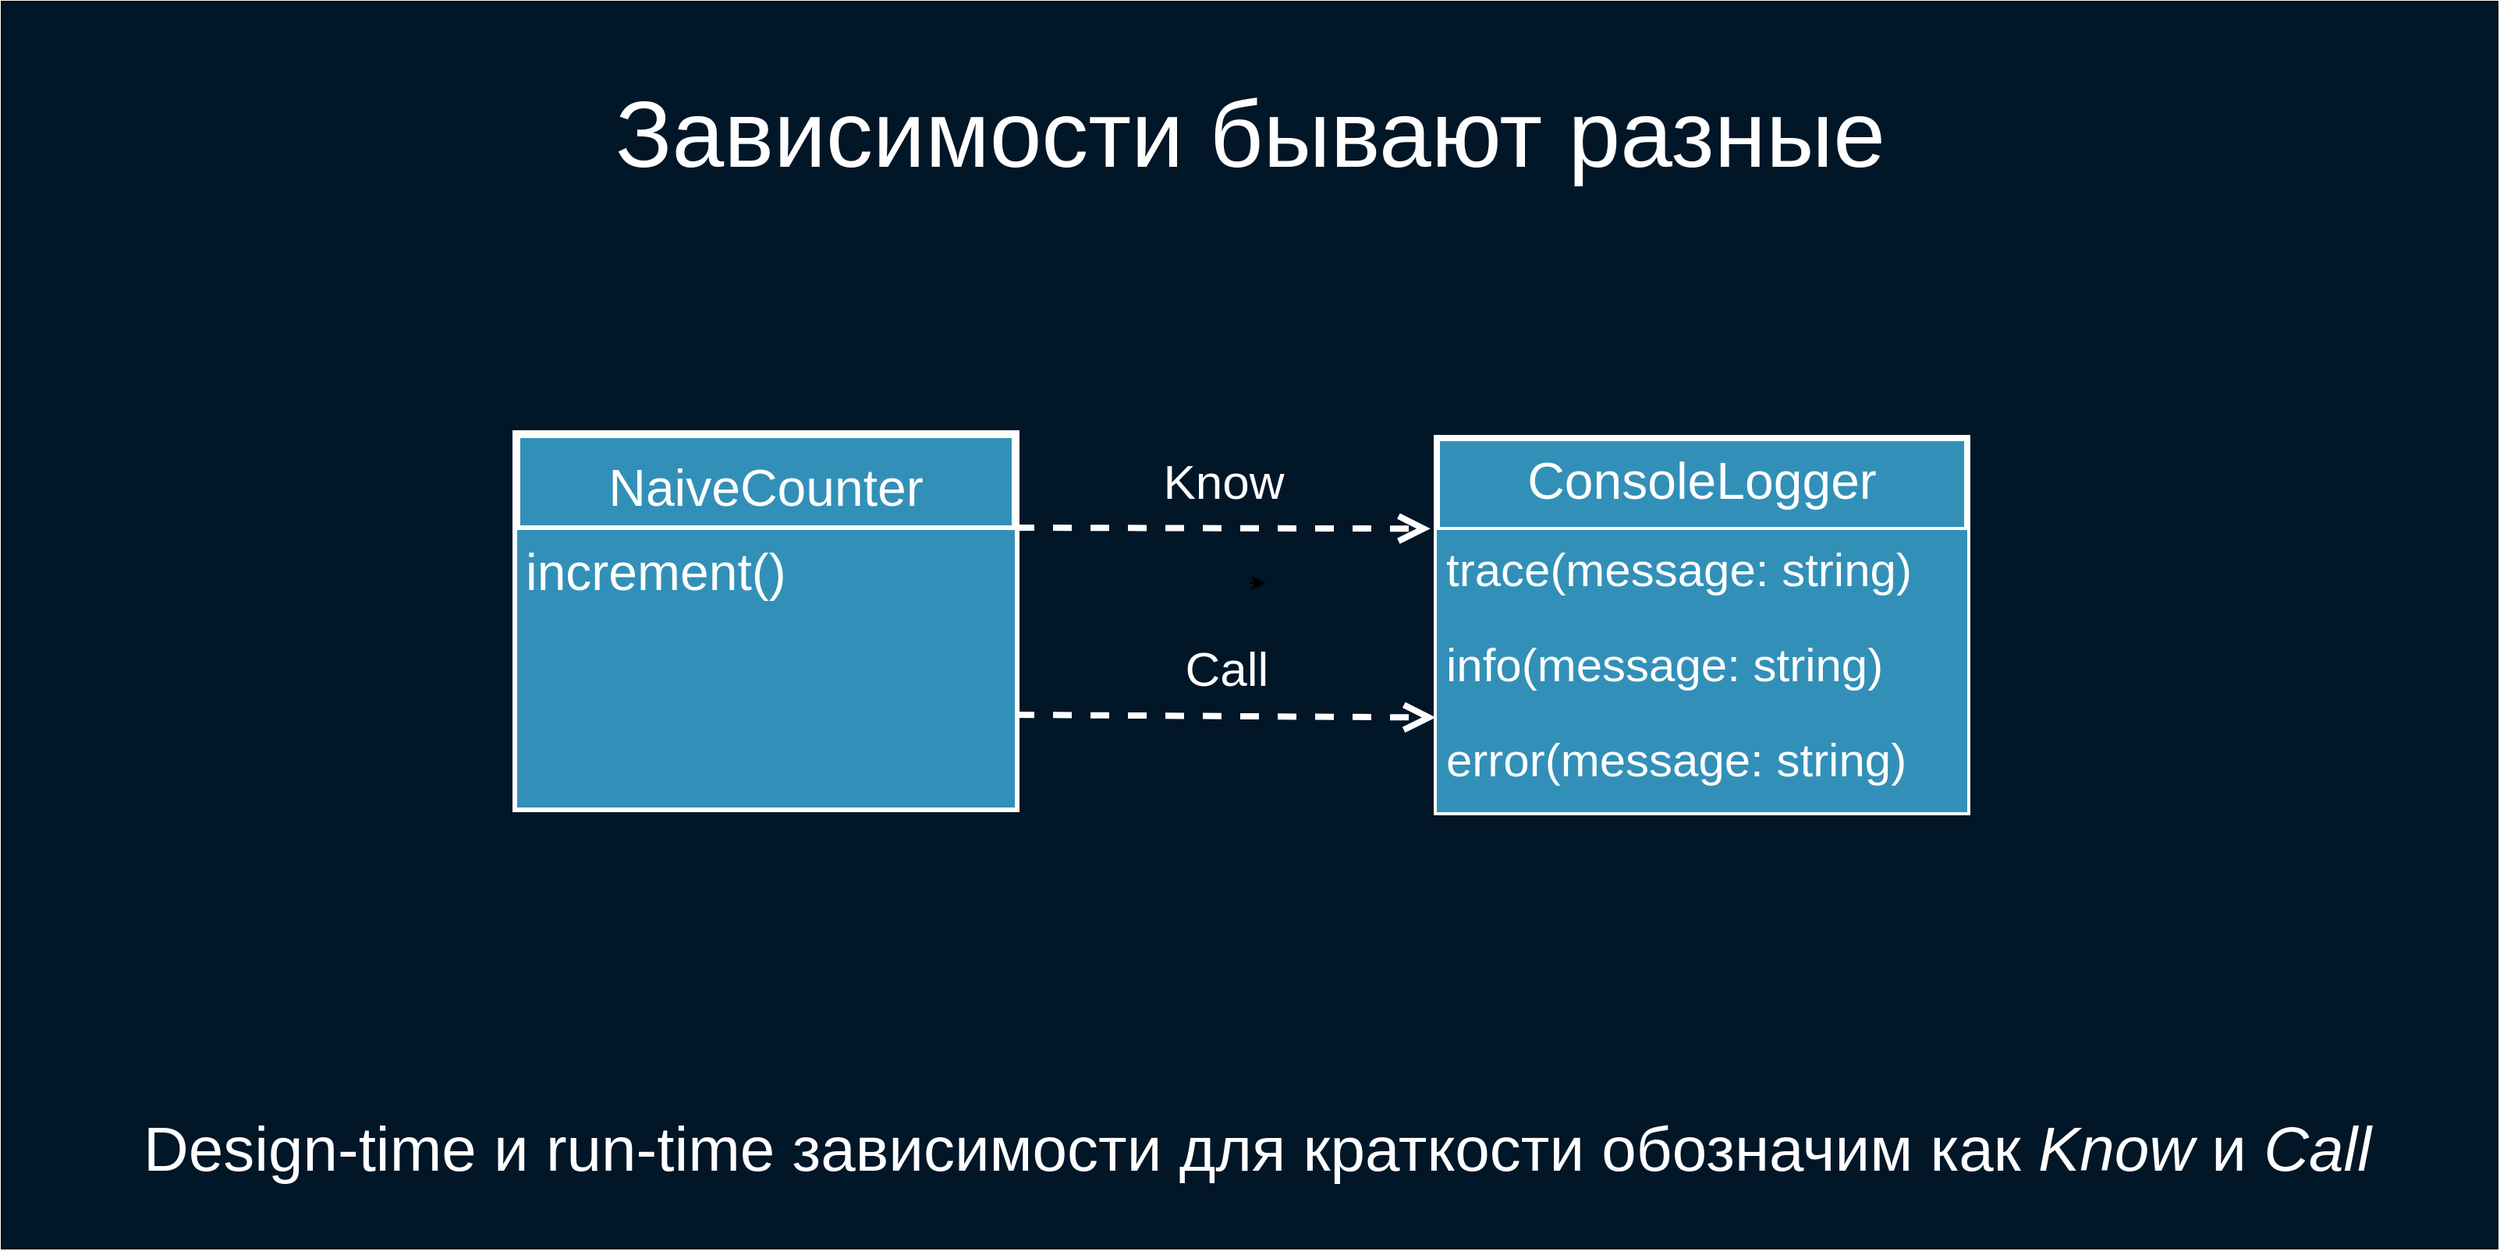 <mxfile version="13.0.3" type="device"><diagram name="Page-1" id="b5b7bab2-c9e2-2cf4-8b2a-24fd1a2a6d21"><mxGraphModel dx="4154" dy="967" grid="1" gridSize="10" guides="1" tooltips="1" connect="1" arrows="1" fold="1" page="1" pageScale="1" pageWidth="827" pageHeight="1169" background="#ffffff" math="0" shadow="0"><root><mxCell id="0"/><mxCell id="1" parent="0"/><mxCell id="crDRbli0xWPwZ9U8P9Jx-28" value="" style="rounded=0;whiteSpace=wrap;html=1;fillColor=#011627;fontSize=30;fontColor=#FFFFFF;strokeColor=#000000;" parent="1" vertex="1"><mxGeometry x="-1860" y="90" width="1600" height="800" as="geometry"/></mxCell><mxCell id="DCdFdqNJGPphD0C1cl4i-5" value="Know" style="endArrow=open;endSize=12;dashed=1;html=1;fontSize=31;fontColor=#FFFFFF;strokeColor=#FFFFFF;entryX=-0.012;entryY=-0.014;entryDx=0;entryDy=0;strokeWidth=4;labelBackgroundColor=none;rounded=0;exitX=1;exitY=0.25;exitDx=0;exitDy=0;entryPerimeter=0;" parent="1" source="jOwIxk3vogOaWyEmxDxG-1" target="n3K4mkLWPKUjsSrclnm4-2" edge="1"><mxGeometry y="30" width="160" relative="1" as="geometry"><mxPoint x="-1210" y="440" as="sourcePoint"/><mxPoint x="-910" y="428.75" as="targetPoint"/><Array as="points"/><mxPoint as="offset"/></mxGeometry></mxCell><mxCell id="jOwIxk3vogOaWyEmxDxG-1" value="NaiveCounter" style="swimlane;fontStyle=0;childLayout=stackLayout;horizontal=1;startSize=61;fillColor=#3290B8;horizontalStack=0;resizeParent=1;resizeParentMax=0;resizeLast=0;collapsible=1;marginBottom=0;strokeColor=#FFFFFF;strokeWidth=5;fontSize=33;fontColor=#FFFFFF;" parent="1" vertex="1"><mxGeometry x="-1530" y="367.5" width="320" height="240" as="geometry"/></mxCell><mxCell id="jOwIxk3vogOaWyEmxDxG-3" value="increment()" style="text;strokeColor=#FFFFFF;fillColor=#3290B8;align=left;verticalAlign=top;spacingLeft=4;spacingRight=4;overflow=hidden;rotatable=0;points=[[0,0.5],[1,0.5]];portConstraint=eastwest;strokeWidth=1;fontSize=33;fontColor=#FFFFFF;" parent="jOwIxk3vogOaWyEmxDxG-1" vertex="1"><mxGeometry y="61" width="320" height="179" as="geometry"/></mxCell><mxCell id="jOwIxk3vogOaWyEmxDxG-8" style="edgeStyle=orthogonalEdgeStyle;rounded=0;orthogonalLoop=1;jettySize=auto;html=1;exitX=0.5;exitY=1;exitDx=0;exitDy=0;entryX=0.553;entryY=0.974;entryDx=0;entryDy=0;entryPerimeter=0;fontSize=33;fontColor=#FFFFFF;" parent="1" edge="1"><mxGeometry relative="1" as="geometry"><mxPoint x="-1060" y="463" as="sourcePoint"/><mxPoint x="-1049.93" y="462.48" as="targetPoint"/></mxGeometry></mxCell><mxCell id="jOwIxk3vogOaWyEmxDxG-9" value="Зависимости бывают разные" style="text;html=1;strokeColor=none;fillColor=none;align=center;verticalAlign=middle;whiteSpace=wrap;rounded=0;fontSize=60;fontColor=#FFFFFF;" parent="1" vertex="1"><mxGeometry x="-1506.25" y="140" width="892.5" height="70" as="geometry"/></mxCell><mxCell id="jOwIxk3vogOaWyEmxDxG-10" value="Call" style="endArrow=open;endSize=12;dashed=1;html=1;fontSize=31;fontColor=#FFFFFF;strokeColor=#FFFFFF;entryX=-0.002;entryY=0.972;entryDx=0;entryDy=0;strokeWidth=4;labelBackgroundColor=none;rounded=0;exitX=1;exitY=0.75;exitDx=0;exitDy=0;entryPerimeter=0;" parent="1" source="jOwIxk3vogOaWyEmxDxG-1" target="n3K4mkLWPKUjsSrclnm4-3" edge="1"><mxGeometry y="30" width="160" relative="1" as="geometry"><mxPoint x="-1210" y="572.5" as="sourcePoint"/><mxPoint x="-910" y="551.25" as="targetPoint"/><Array as="points"/><mxPoint as="offset"/></mxGeometry></mxCell><mxCell id="jOwIxk3vogOaWyEmxDxG-12" value="Design-time и run-time зависимости для краткости обозначим как &lt;i&gt;Know&lt;/i&gt; и &lt;i&gt;Call&lt;/i&gt;" style="text;html=1;strokeColor=none;fillColor=none;align=center;verticalAlign=middle;whiteSpace=wrap;rounded=0;fontSize=40;fontColor=#FFFFFF;" parent="1" vertex="1"><mxGeometry x="-1840" y="790" width="1570" height="70" as="geometry"/></mxCell><mxCell id="n3K4mkLWPKUjsSrclnm4-1" value="ConsoleLogger" style="swimlane;fontStyle=0;align=center;verticalAlign=top;childLayout=stackLayout;horizontal=1;startSize=59;horizontalStack=0;resizeParent=1;resizeParentMax=0;resizeLast=0;collapsible=1;marginBottom=0;strokeColor=#FFFFFF;strokeWidth=4;fillColor=#3290B8;fontSize=33;fontColor=#FFFFFF;labelBackgroundColor=none;" vertex="1" parent="1"><mxGeometry x="-940" y="370" width="340" height="240" as="geometry"/></mxCell><mxCell id="n3K4mkLWPKUjsSrclnm4-2" value="trace(message: string)" style="text;strokeColor=none;fillColor=#3290B8;align=left;verticalAlign=top;spacingLeft=4;spacingRight=4;overflow=hidden;rotatable=0;points=[[0,0.5],[1,0.5]];portConstraint=eastwest;fontColor=#FFFFFF;fontSize=30;labelBackgroundColor=none;" vertex="1" parent="n3K4mkLWPKUjsSrclnm4-1"><mxGeometry y="59" width="340" height="61" as="geometry"/></mxCell><mxCell id="n3K4mkLWPKUjsSrclnm4-3" value="info(message: string)" style="text;strokeColor=none;fillColor=#3290B8;align=left;verticalAlign=top;spacingLeft=4;spacingRight=4;overflow=hidden;rotatable=0;points=[[0,0.5],[1,0.5]];portConstraint=eastwest;fontColor=#FFFFFF;fontSize=30;labelBackgroundColor=none;" vertex="1" parent="n3K4mkLWPKUjsSrclnm4-1"><mxGeometry y="120" width="340" height="61" as="geometry"/></mxCell><mxCell id="n3K4mkLWPKUjsSrclnm4-4" value="error(message: string)" style="text;strokeColor=none;fillColor=#3290B8;align=left;verticalAlign=top;spacingLeft=4;spacingRight=4;overflow=hidden;rotatable=0;points=[[0,0.5],[1,0.5]];portConstraint=eastwest;fontColor=#FFFFFF;fontSize=30;labelBackgroundColor=none;" vertex="1" parent="n3K4mkLWPKUjsSrclnm4-1"><mxGeometry y="181" width="340" height="59" as="geometry"/></mxCell></root></mxGraphModel></diagram></mxfile>